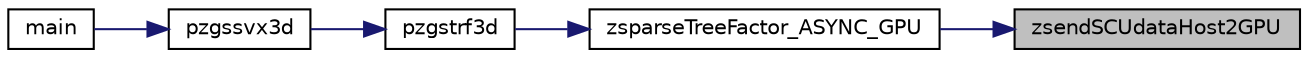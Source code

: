 digraph "zsendSCUdataHost2GPU"
{
 // LATEX_PDF_SIZE
  edge [fontname="Helvetica",fontsize="10",labelfontname="Helvetica",labelfontsize="10"];
  node [fontname="Helvetica",fontsize="10",shape=record];
  rankdir="RL";
  Node1 [label="zsendSCUdataHost2GPU",height=0.2,width=0.4,color="black", fillcolor="grey75", style="filled", fontcolor="black",tooltip=" "];
  Node1 -> Node2 [dir="back",color="midnightblue",fontsize="10",style="solid",fontname="Helvetica"];
  Node2 [label="zsparseTreeFactor_ASYNC_GPU",height=0.2,width=0.4,color="black", fillcolor="white", style="filled",URL="$zlustruct__gpu_8h.html#af5e04ef0980265f7c60c75dd4e4d8f65",tooltip=" "];
  Node2 -> Node3 [dir="back",color="midnightblue",fontsize="10",style="solid",fontname="Helvetica"];
  Node3 [label="pzgstrf3d",height=0.2,width=0.4,color="black", fillcolor="white", style="filled",URL="$pzgstrf3d_8c.html#a59b3f2b3a6f413578c58afcfd76e1488",tooltip=" "];
  Node3 -> Node4 [dir="back",color="midnightblue",fontsize="10",style="solid",fontname="Helvetica"];
  Node4 [label="pzgssvx3d",height=0.2,width=0.4,color="black", fillcolor="white", style="filled",URL="$pzgssvx3d_8c.html#a6ef4aa5f00fc69565da03fbe2c82dfa4",tooltip=" "];
  Node4 -> Node5 [dir="back",color="midnightblue",fontsize="10",style="solid",fontname="Helvetica"];
  Node5 [label="main",height=0.2,width=0.4,color="black", fillcolor="white", style="filled",URL="$pzdrive3d_8c.html#a0ddf1224851353fc92bfbff6f499fa97",tooltip=" "];
}

